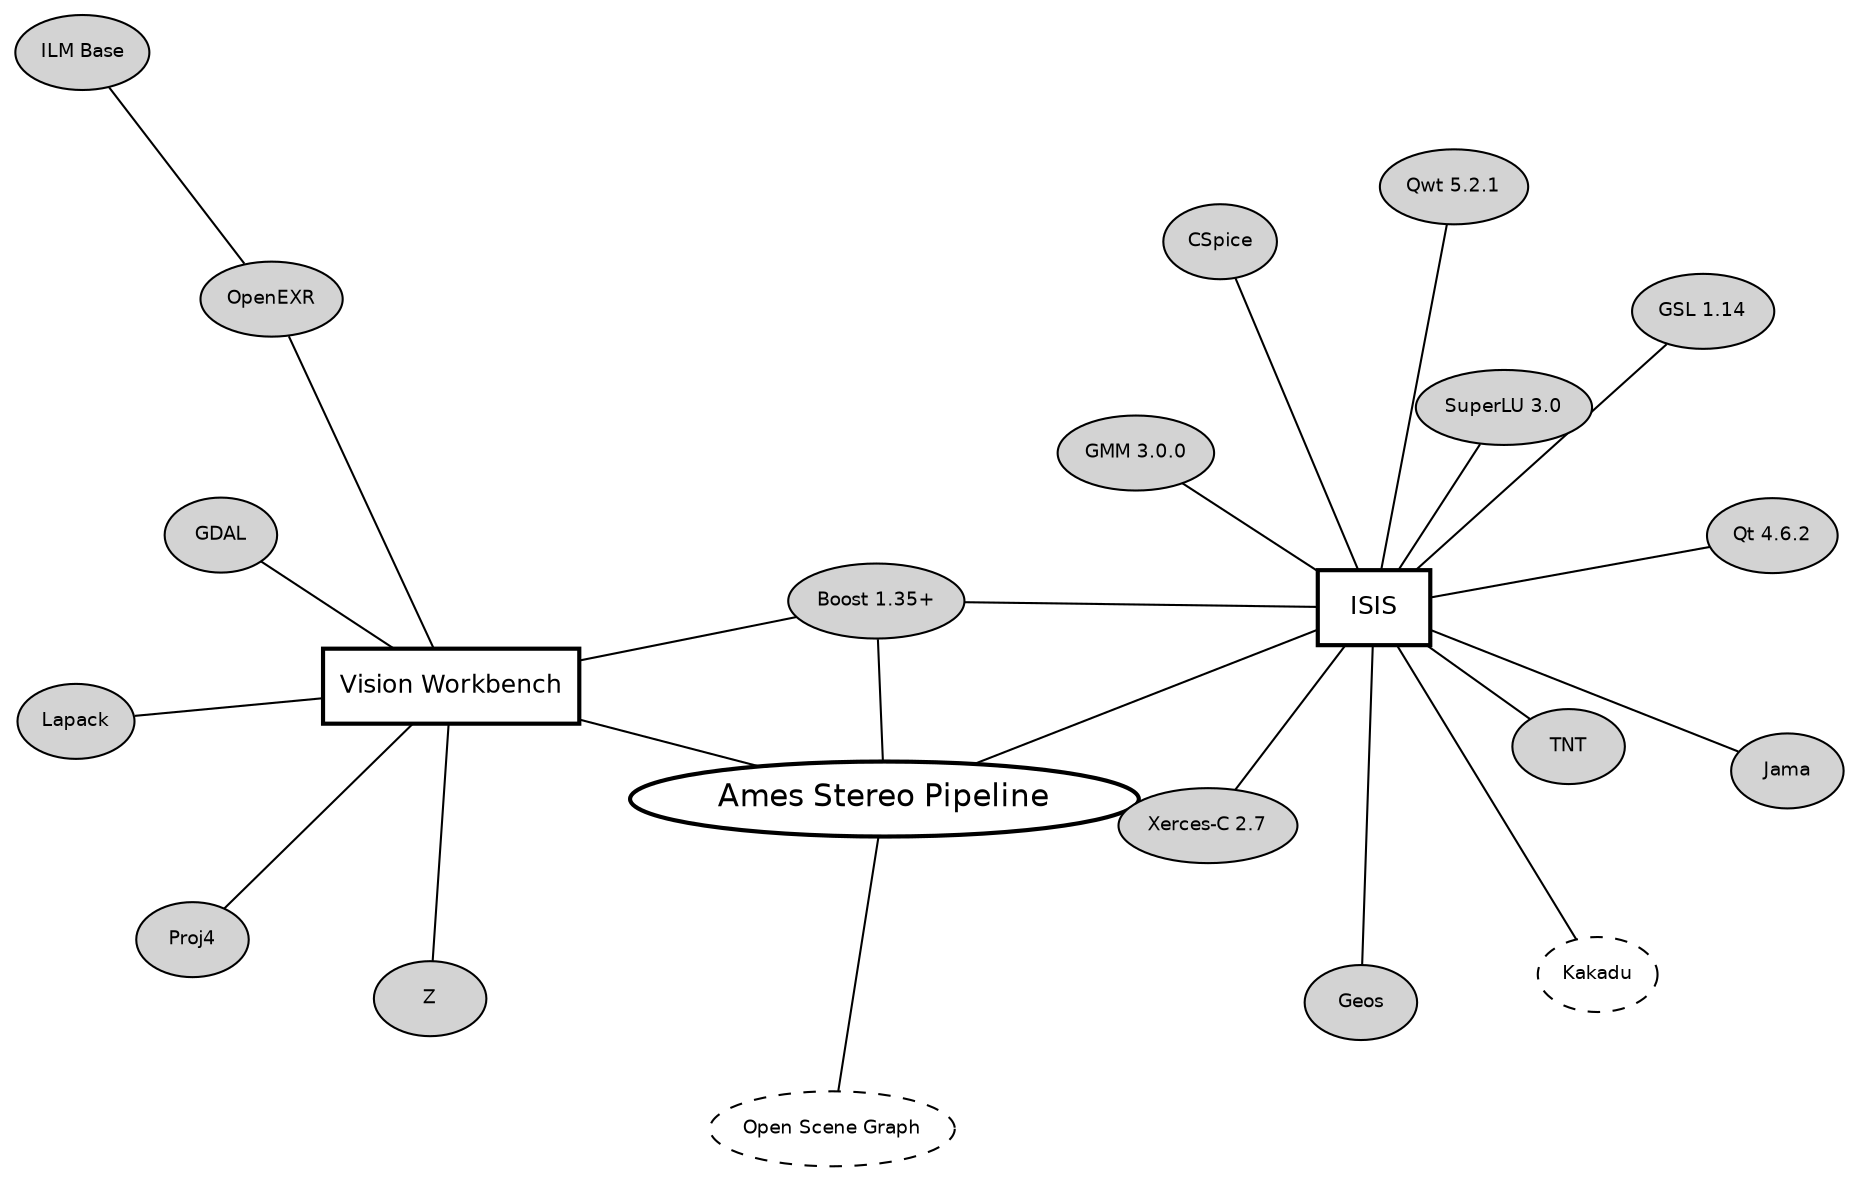 graph g {

layout="sfdp";
//maxiter=1000000000;
//overlap=false;
mode="KK";
//defaultdist=5;
//normalize=true;
//Damping=0.6;
pad=0.1;


node [fontname="Helvetica"];
// ASP
node [fontsize=15,shape=ellipse,style=bold];
"Ames Stereo Pipeline";
// Important Nodes
node [fontsize=12,shape=box,style=bold];
"Vision Workbench"; "ISIS";
// Minor Nodes
node [fontsize=9,shape=ellipse,style=filled];
"GDAL"; "OpenEXR"; "Lapack"; "Boost 1.35+";"Qt 4.6.2";
"Jama"; "TNT"; "GSL 1.14"; "GMM 3.0.0"; "Proj4";
"SuperLU 3.0"; "CSpice"; "Qwt 5.2.1"; "Geos"; "Z";
"Xerces-C 2.7"; "ILM Base";

// Optional Nodes
node [fontsize=9,style=dashed]; "Open Scene Graph";
"Kakadu";


"Vision Workbench" -- "Ames Stereo Pipeline"
"Open Scene Graph" -- "Ames Stereo Pipeline"
"ISIS" -- "Ames Stereo Pipeline"
"Boost 1.35+" -- "Ames Stereo Pipeline"

"GDAL" -- "Vision Workbench"
"OpenEXR" -- "Vision Workbench";
"ILM Base" -- "OpenEXR";
"Lapack" -- "Vision Workbench";
"Boost 1.35+" -- "Vision Workbench";
"Proj4" -- "Vision Workbench";
"Z" -- "Vision Workbench";

"Qt 4.6.2" -- "ISIS";
"Jama" -- "ISIS";
"Boost 1.35+" -- "ISIS";
"TNT" -- "ISIS";
"GSL 1.14" -- "ISIS";
"GMM 3.0.0" -- "ISIS";
"SuperLU 3.0" -- "ISIS";
"CSpice" -- "ISIS";
"Qwt 5.2.1" -- "ISIS";
"Xerces-C 2.7" -- "ISIS";
"Kakadu" -- "ISIS";
"Geos" -- "ISIS";

}